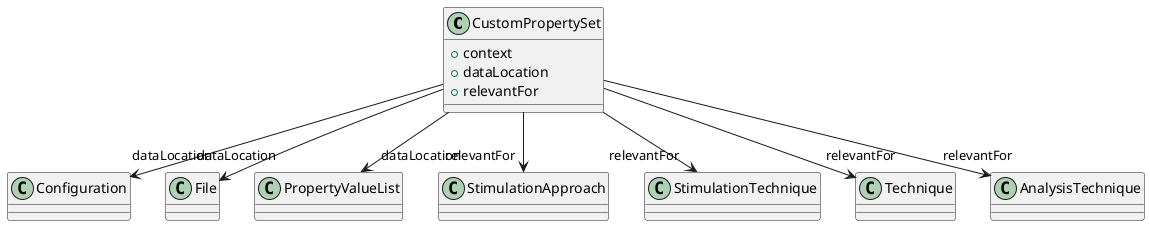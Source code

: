 @startuml
class CustomPropertySet {
+context
+dataLocation
+relevantFor

}
CustomPropertySet -d-> "dataLocation" Configuration
CustomPropertySet -d-> "dataLocation" File
CustomPropertySet -d-> "dataLocation" PropertyValueList
CustomPropertySet -d-> "relevantFor" StimulationApproach
CustomPropertySet -d-> "relevantFor" StimulationTechnique
CustomPropertySet -d-> "relevantFor" Technique
CustomPropertySet -d-> "relevantFor" AnalysisTechnique

@enduml